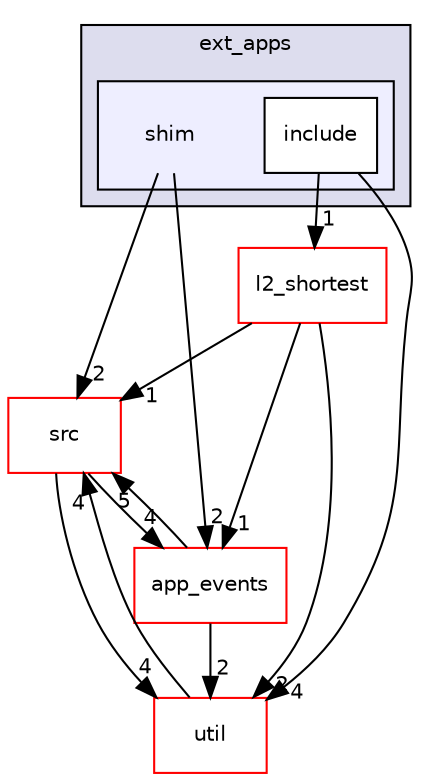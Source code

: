 digraph "ext_apps/shim" {
  compound=true
  node [ fontsize="10", fontname="Helvetica"];
  edge [ labelfontsize="10", labelfontname="Helvetica"];
  subgraph clusterdir_5080acda003337cdd5d82dfb43391e70 {
    graph [ bgcolor="#ddddee", pencolor="black", label="ext_apps" fontname="Helvetica", fontsize="10", URL="dir_5080acda003337cdd5d82dfb43391e70.html"]
  subgraph clusterdir_ddf0054a38fb57287aea25b7b6b8abd0 {
    graph [ bgcolor="#eeeeff", pencolor="black", label="" URL="dir_ddf0054a38fb57287aea25b7b6b8abd0.html"];
    dir_ddf0054a38fb57287aea25b7b6b8abd0 [shape=plaintext label="shim"];
    dir_16793c05e3522f9e206b4b7a39610266 [shape=box label="include" color="black" fillcolor="white" style="filled" URL="dir_16793c05e3522f9e206b4b7a39610266.html"];
  }
  }
  dir_68267d1309a1af8e8297ef4c3efbcdba [shape=box label="src" fillcolor="white" style="filled" color="red" URL="dir_68267d1309a1af8e8297ef4c3efbcdba.html"];
  dir_23ec12649285f9fabf3a6b7380226c28 [shape=box label="util" fillcolor="white" style="filled" color="red" URL="dir_23ec12649285f9fabf3a6b7380226c28.html"];
  dir_25b35af5d6fe939e26498b93aa0ed469 [shape=box label="app_events" fillcolor="white" style="filled" color="red" URL="dir_25b35af5d6fe939e26498b93aa0ed469.html"];
  dir_2598932614e4229b9624aa17324a3575 [shape=box label="l2_shortest" fillcolor="white" style="filled" color="red" URL="dir_2598932614e4229b9624aa17324a3575.html"];
  dir_68267d1309a1af8e8297ef4c3efbcdba->dir_23ec12649285f9fabf3a6b7380226c28 [headlabel="4", labeldistance=1.5 headhref="dir_000020_000028.html"];
  dir_68267d1309a1af8e8297ef4c3efbcdba->dir_25b35af5d6fe939e26498b93aa0ed469 [headlabel="4", labeldistance=1.5 headhref="dir_000020_000000.html"];
  dir_23ec12649285f9fabf3a6b7380226c28->dir_68267d1309a1af8e8297ef4c3efbcdba [headlabel="4", labeldistance=1.5 headhref="dir_000028_000020.html"];
  dir_25b35af5d6fe939e26498b93aa0ed469->dir_68267d1309a1af8e8297ef4c3efbcdba [headlabel="5", labeldistance=1.5 headhref="dir_000000_000020.html"];
  dir_25b35af5d6fe939e26498b93aa0ed469->dir_23ec12649285f9fabf3a6b7380226c28 [headlabel="2", labeldistance=1.5 headhref="dir_000000_000028.html"];
  dir_ddf0054a38fb57287aea25b7b6b8abd0->dir_68267d1309a1af8e8297ef4c3efbcdba [headlabel="2", labeldistance=1.5 headhref="dir_000002_000020.html"];
  dir_ddf0054a38fb57287aea25b7b6b8abd0->dir_25b35af5d6fe939e26498b93aa0ed469 [headlabel="2", labeldistance=1.5 headhref="dir_000002_000000.html"];
  dir_2598932614e4229b9624aa17324a3575->dir_68267d1309a1af8e8297ef4c3efbcdba [headlabel="1", labeldistance=1.5 headhref="dir_000007_000020.html"];
  dir_2598932614e4229b9624aa17324a3575->dir_23ec12649285f9fabf3a6b7380226c28 [headlabel="2", labeldistance=1.5 headhref="dir_000007_000028.html"];
  dir_2598932614e4229b9624aa17324a3575->dir_25b35af5d6fe939e26498b93aa0ed469 [headlabel="1", labeldistance=1.5 headhref="dir_000007_000000.html"];
  dir_16793c05e3522f9e206b4b7a39610266->dir_23ec12649285f9fabf3a6b7380226c28 [headlabel="4", labeldistance=1.5 headhref="dir_000004_000028.html"];
  dir_16793c05e3522f9e206b4b7a39610266->dir_2598932614e4229b9624aa17324a3575 [headlabel="1", labeldistance=1.5 headhref="dir_000004_000007.html"];
}

